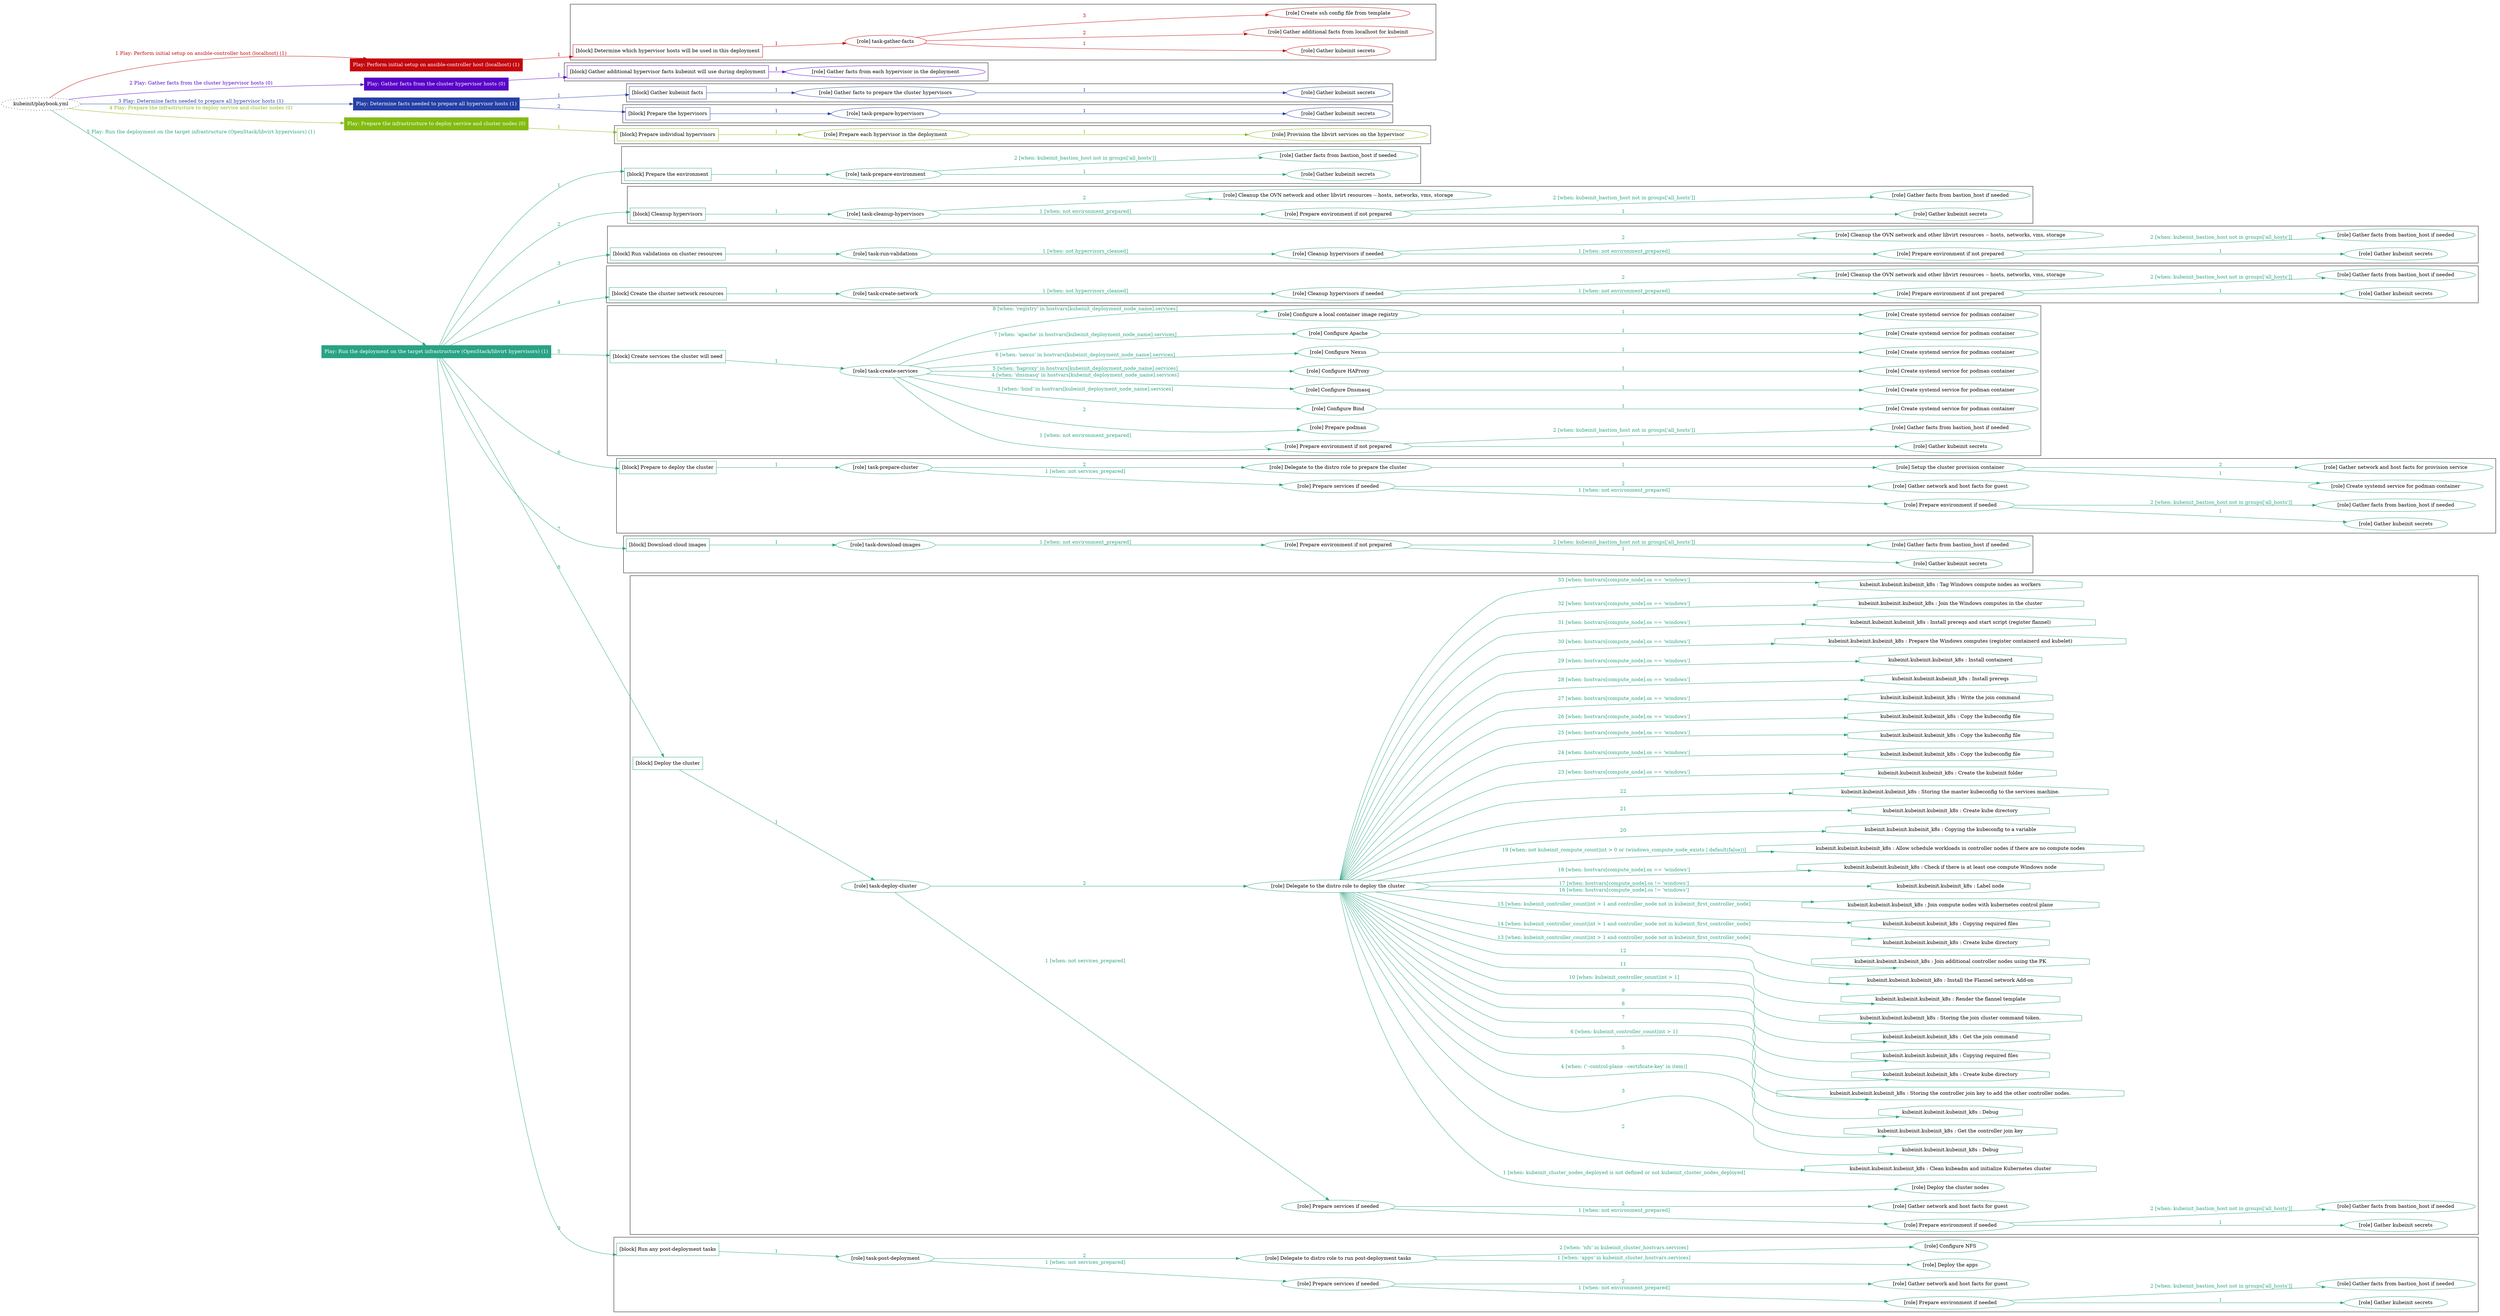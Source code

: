 digraph {
	graph [concentrate=true ordering=in rankdir=LR ratio=fill]
	edge [esep=5 sep=10]
	"kubeinit/playbook.yml" [URL="/home/runner/work/kubeinit/kubeinit/kubeinit/playbook.yml" id=playbook_03e41d6b style=dotted]
	"kubeinit/playbook.yml" -> play_65af479e [label="1 Play: Perform initial setup on ansible-controller host (localhost) (1)" color="#c4080d" fontcolor="#c4080d" id=edge_play_65af479e labeltooltip="1 Play: Perform initial setup on ansible-controller host (localhost) (1)" tooltip="1 Play: Perform initial setup on ansible-controller host (localhost) (1)"]
	subgraph "Play: Perform initial setup on ansible-controller host (localhost) (1)" {
		play_65af479e [label="Play: Perform initial setup on ansible-controller host (localhost) (1)" URL="/home/runner/work/kubeinit/kubeinit/kubeinit/playbook.yml" color="#c4080d" fontcolor="#ffffff" id=play_65af479e shape=box style=filled tooltip=localhost]
		play_65af479e -> block_4a417288 [label=1 color="#c4080d" fontcolor="#c4080d" id=edge_block_4a417288 labeltooltip=1 tooltip=1]
		subgraph cluster_block_4a417288 {
			block_4a417288 [label="[block] Determine which hypervisor hosts will be used in this deployment" URL="/home/runner/work/kubeinit/kubeinit/kubeinit/playbook.yml" color="#c4080d" id=block_4a417288 labeltooltip="Determine which hypervisor hosts will be used in this deployment" shape=box tooltip="Determine which hypervisor hosts will be used in this deployment"]
			block_4a417288 -> role_651cc72c [label="1 " color="#c4080d" fontcolor="#c4080d" id=edge_role_651cc72c labeltooltip="1 " tooltip="1 "]
			subgraph "task-gather-facts" {
				role_651cc72c [label="[role] task-gather-facts" URL="/home/runner/work/kubeinit/kubeinit/kubeinit/playbook.yml" color="#c4080d" id=role_651cc72c tooltip="task-gather-facts"]
				role_651cc72c -> role_7f69e78d [label="1 " color="#c4080d" fontcolor="#c4080d" id=edge_role_7f69e78d labeltooltip="1 " tooltip="1 "]
				subgraph "Gather kubeinit secrets" {
					role_7f69e78d [label="[role] Gather kubeinit secrets" URL="/home/runner/.ansible/collections/ansible_collections/kubeinit/kubeinit/roles/kubeinit_prepare/tasks/build_hypervisors_group.yml" color="#c4080d" id=role_7f69e78d tooltip="Gather kubeinit secrets"]
				}
				role_651cc72c -> role_b68bfd7f [label="2 " color="#c4080d" fontcolor="#c4080d" id=edge_role_b68bfd7f labeltooltip="2 " tooltip="2 "]
				subgraph "Gather additional facts from localhost for kubeinit" {
					role_b68bfd7f [label="[role] Gather additional facts from localhost for kubeinit" URL="/home/runner/.ansible/collections/ansible_collections/kubeinit/kubeinit/roles/kubeinit_prepare/tasks/build_hypervisors_group.yml" color="#c4080d" id=role_b68bfd7f tooltip="Gather additional facts from localhost for kubeinit"]
				}
				role_651cc72c -> role_ad640196 [label="3 " color="#c4080d" fontcolor="#c4080d" id=edge_role_ad640196 labeltooltip="3 " tooltip="3 "]
				subgraph "Create ssh config file from template" {
					role_ad640196 [label="[role] Create ssh config file from template" URL="/home/runner/.ansible/collections/ansible_collections/kubeinit/kubeinit/roles/kubeinit_prepare/tasks/build_hypervisors_group.yml" color="#c4080d" id=role_ad640196 tooltip="Create ssh config file from template"]
				}
			}
		}
	}
	"kubeinit/playbook.yml" -> play_865d3620 [label="2 Play: Gather facts from the cluster hypervisor hosts (0)" color="#5804c8" fontcolor="#5804c8" id=edge_play_865d3620 labeltooltip="2 Play: Gather facts from the cluster hypervisor hosts (0)" tooltip="2 Play: Gather facts from the cluster hypervisor hosts (0)"]
	subgraph "Play: Gather facts from the cluster hypervisor hosts (0)" {
		play_865d3620 [label="Play: Gather facts from the cluster hypervisor hosts (0)" URL="/home/runner/work/kubeinit/kubeinit/kubeinit/playbook.yml" color="#5804c8" fontcolor="#ffffff" id=play_865d3620 shape=box style=filled tooltip="Play: Gather facts from the cluster hypervisor hosts (0)"]
		play_865d3620 -> block_64dfce11 [label=1 color="#5804c8" fontcolor="#5804c8" id=edge_block_64dfce11 labeltooltip=1 tooltip=1]
		subgraph cluster_block_64dfce11 {
			block_64dfce11 [label="[block] Gather additional hypervisor facts kubeinit will use during deployment" URL="/home/runner/work/kubeinit/kubeinit/kubeinit/playbook.yml" color="#5804c8" id=block_64dfce11 labeltooltip="Gather additional hypervisor facts kubeinit will use during deployment" shape=box tooltip="Gather additional hypervisor facts kubeinit will use during deployment"]
			block_64dfce11 -> role_f2c4f149 [label="1 " color="#5804c8" fontcolor="#5804c8" id=edge_role_f2c4f149 labeltooltip="1 " tooltip="1 "]
			subgraph "Gather facts from each hypervisor in the deployment" {
				role_f2c4f149 [label="[role] Gather facts from each hypervisor in the deployment" URL="/home/runner/work/kubeinit/kubeinit/kubeinit/playbook.yml" color="#5804c8" id=role_f2c4f149 tooltip="Gather facts from each hypervisor in the deployment"]
			}
		}
	}
	"kubeinit/playbook.yml" -> play_f0b453a7 [label="3 Play: Determine facts needed to prepare all hypervisor hosts (1)" color="#253fa7" fontcolor="#253fa7" id=edge_play_f0b453a7 labeltooltip="3 Play: Determine facts needed to prepare all hypervisor hosts (1)" tooltip="3 Play: Determine facts needed to prepare all hypervisor hosts (1)"]
	subgraph "Play: Determine facts needed to prepare all hypervisor hosts (1)" {
		play_f0b453a7 [label="Play: Determine facts needed to prepare all hypervisor hosts (1)" URL="/home/runner/work/kubeinit/kubeinit/kubeinit/playbook.yml" color="#253fa7" fontcolor="#ffffff" id=play_f0b453a7 shape=box style=filled tooltip=localhost]
		play_f0b453a7 -> block_ecb932ca [label=1 color="#253fa7" fontcolor="#253fa7" id=edge_block_ecb932ca labeltooltip=1 tooltip=1]
		subgraph cluster_block_ecb932ca {
			block_ecb932ca [label="[block] Gather kubeinit facts" URL="/home/runner/work/kubeinit/kubeinit/kubeinit/playbook.yml" color="#253fa7" id=block_ecb932ca labeltooltip="Gather kubeinit facts" shape=box tooltip="Gather kubeinit facts"]
			block_ecb932ca -> role_14f33eb1 [label="1 " color="#253fa7" fontcolor="#253fa7" id=edge_role_14f33eb1 labeltooltip="1 " tooltip="1 "]
			subgraph "Gather facts to prepare the cluster hypervisors" {
				role_14f33eb1 [label="[role] Gather facts to prepare the cluster hypervisors" URL="/home/runner/work/kubeinit/kubeinit/kubeinit/playbook.yml" color="#253fa7" id=role_14f33eb1 tooltip="Gather facts to prepare the cluster hypervisors"]
				role_14f33eb1 -> role_3ce7ac91 [label="1 " color="#253fa7" fontcolor="#253fa7" id=edge_role_3ce7ac91 labeltooltip="1 " tooltip="1 "]
				subgraph "Gather kubeinit secrets" {
					role_3ce7ac91 [label="[role] Gather kubeinit secrets" URL="/home/runner/.ansible/collections/ansible_collections/kubeinit/kubeinit/roles/kubeinit_prepare/tasks/gather_kubeinit_facts.yml" color="#253fa7" id=role_3ce7ac91 tooltip="Gather kubeinit secrets"]
				}
			}
		}
		play_f0b453a7 -> block_6c93522d [label=2 color="#253fa7" fontcolor="#253fa7" id=edge_block_6c93522d labeltooltip=2 tooltip=2]
		subgraph cluster_block_6c93522d {
			block_6c93522d [label="[block] Prepare the hypervisors" URL="/home/runner/work/kubeinit/kubeinit/kubeinit/playbook.yml" color="#253fa7" id=block_6c93522d labeltooltip="Prepare the hypervisors" shape=box tooltip="Prepare the hypervisors"]
			block_6c93522d -> role_c1d4477c [label="1 " color="#253fa7" fontcolor="#253fa7" id=edge_role_c1d4477c labeltooltip="1 " tooltip="1 "]
			subgraph "task-prepare-hypervisors" {
				role_c1d4477c [label="[role] task-prepare-hypervisors" URL="/home/runner/work/kubeinit/kubeinit/kubeinit/playbook.yml" color="#253fa7" id=role_c1d4477c tooltip="task-prepare-hypervisors"]
				role_c1d4477c -> role_e4f15d92 [label="1 " color="#253fa7" fontcolor="#253fa7" id=edge_role_e4f15d92 labeltooltip="1 " tooltip="1 "]
				subgraph "Gather kubeinit secrets" {
					role_e4f15d92 [label="[role] Gather kubeinit secrets" URL="/home/runner/.ansible/collections/ansible_collections/kubeinit/kubeinit/roles/kubeinit_prepare/tasks/gather_kubeinit_facts.yml" color="#253fa7" id=role_e4f15d92 tooltip="Gather kubeinit secrets"]
				}
			}
		}
	}
	"kubeinit/playbook.yml" -> play_b1f2f603 [label="4 Play: Prepare the infrastructure to deploy service and cluster nodes (0)" color="#82bb11" fontcolor="#82bb11" id=edge_play_b1f2f603 labeltooltip="4 Play: Prepare the infrastructure to deploy service and cluster nodes (0)" tooltip="4 Play: Prepare the infrastructure to deploy service and cluster nodes (0)"]
	subgraph "Play: Prepare the infrastructure to deploy service and cluster nodes (0)" {
		play_b1f2f603 [label="Play: Prepare the infrastructure to deploy service and cluster nodes (0)" URL="/home/runner/work/kubeinit/kubeinit/kubeinit/playbook.yml" color="#82bb11" fontcolor="#ffffff" id=play_b1f2f603 shape=box style=filled tooltip="Play: Prepare the infrastructure to deploy service and cluster nodes (0)"]
		play_b1f2f603 -> block_0b22aa08 [label=1 color="#82bb11" fontcolor="#82bb11" id=edge_block_0b22aa08 labeltooltip=1 tooltip=1]
		subgraph cluster_block_0b22aa08 {
			block_0b22aa08 [label="[block] Prepare individual hypervisors" URL="/home/runner/work/kubeinit/kubeinit/kubeinit/playbook.yml" color="#82bb11" id=block_0b22aa08 labeltooltip="Prepare individual hypervisors" shape=box tooltip="Prepare individual hypervisors"]
			block_0b22aa08 -> role_710ab23f [label="1 " color="#82bb11" fontcolor="#82bb11" id=edge_role_710ab23f labeltooltip="1 " tooltip="1 "]
			subgraph "Prepare each hypervisor in the deployment" {
				role_710ab23f [label="[role] Prepare each hypervisor in the deployment" URL="/home/runner/work/kubeinit/kubeinit/kubeinit/playbook.yml" color="#82bb11" id=role_710ab23f tooltip="Prepare each hypervisor in the deployment"]
				role_710ab23f -> role_43a1e018 [label="1 " color="#82bb11" fontcolor="#82bb11" id=edge_role_43a1e018 labeltooltip="1 " tooltip="1 "]
				subgraph "Provision the libvirt services on the hypervisor" {
					role_43a1e018 [label="[role] Provision the libvirt services on the hypervisor" URL="/home/runner/.ansible/collections/ansible_collections/kubeinit/kubeinit/roles/kubeinit_prepare/tasks/prepare_hypervisor.yml" color="#82bb11" id=role_43a1e018 tooltip="Provision the libvirt services on the hypervisor"]
				}
			}
		}
	}
	"kubeinit/playbook.yml" -> play_7c20a8f7 [label="5 Play: Run the deployment on the target infrastructure (OpenStack/libvirt hypervisors) (1)" color="#29a385" fontcolor="#29a385" id=edge_play_7c20a8f7 labeltooltip="5 Play: Run the deployment on the target infrastructure (OpenStack/libvirt hypervisors) (1)" tooltip="5 Play: Run the deployment on the target infrastructure (OpenStack/libvirt hypervisors) (1)"]
	subgraph "Play: Run the deployment on the target infrastructure (OpenStack/libvirt hypervisors) (1)" {
		play_7c20a8f7 [label="Play: Run the deployment on the target infrastructure (OpenStack/libvirt hypervisors) (1)" URL="/home/runner/work/kubeinit/kubeinit/kubeinit/playbook.yml" color="#29a385" fontcolor="#ffffff" id=play_7c20a8f7 shape=box style=filled tooltip=localhost]
		play_7c20a8f7 -> block_06be1b9a [label=1 color="#29a385" fontcolor="#29a385" id=edge_block_06be1b9a labeltooltip=1 tooltip=1]
		subgraph cluster_block_06be1b9a {
			block_06be1b9a [label="[block] Prepare the environment" URL="/home/runner/work/kubeinit/kubeinit/kubeinit/playbook.yml" color="#29a385" id=block_06be1b9a labeltooltip="Prepare the environment" shape=box tooltip="Prepare the environment"]
			block_06be1b9a -> role_695c9233 [label="1 " color="#29a385" fontcolor="#29a385" id=edge_role_695c9233 labeltooltip="1 " tooltip="1 "]
			subgraph "task-prepare-environment" {
				role_695c9233 [label="[role] task-prepare-environment" URL="/home/runner/work/kubeinit/kubeinit/kubeinit/playbook.yml" color="#29a385" id=role_695c9233 tooltip="task-prepare-environment"]
				role_695c9233 -> role_88e0bcef [label="1 " color="#29a385" fontcolor="#29a385" id=edge_role_88e0bcef labeltooltip="1 " tooltip="1 "]
				subgraph "Gather kubeinit secrets" {
					role_88e0bcef [label="[role] Gather kubeinit secrets" URL="/home/runner/.ansible/collections/ansible_collections/kubeinit/kubeinit/roles/kubeinit_prepare/tasks/gather_kubeinit_facts.yml" color="#29a385" id=role_88e0bcef tooltip="Gather kubeinit secrets"]
				}
				role_695c9233 -> role_58ef2b3e [label="2 [when: kubeinit_bastion_host not in groups['all_hosts']]" color="#29a385" fontcolor="#29a385" id=edge_role_58ef2b3e labeltooltip="2 [when: kubeinit_bastion_host not in groups['all_hosts']]" tooltip="2 [when: kubeinit_bastion_host not in groups['all_hosts']]"]
				subgraph "Gather facts from bastion_host if needed" {
					role_58ef2b3e [label="[role] Gather facts from bastion_host if needed" URL="/home/runner/.ansible/collections/ansible_collections/kubeinit/kubeinit/roles/kubeinit_prepare/tasks/main.yml" color="#29a385" id=role_58ef2b3e tooltip="Gather facts from bastion_host if needed"]
				}
			}
		}
		play_7c20a8f7 -> block_10d7cddf [label=2 color="#29a385" fontcolor="#29a385" id=edge_block_10d7cddf labeltooltip=2 tooltip=2]
		subgraph cluster_block_10d7cddf {
			block_10d7cddf [label="[block] Cleanup hypervisors" URL="/home/runner/work/kubeinit/kubeinit/kubeinit/playbook.yml" color="#29a385" id=block_10d7cddf labeltooltip="Cleanup hypervisors" shape=box tooltip="Cleanup hypervisors"]
			block_10d7cddf -> role_e3b3ea10 [label="1 " color="#29a385" fontcolor="#29a385" id=edge_role_e3b3ea10 labeltooltip="1 " tooltip="1 "]
			subgraph "task-cleanup-hypervisors" {
				role_e3b3ea10 [label="[role] task-cleanup-hypervisors" URL="/home/runner/work/kubeinit/kubeinit/kubeinit/playbook.yml" color="#29a385" id=role_e3b3ea10 tooltip="task-cleanup-hypervisors"]
				role_e3b3ea10 -> role_4ea23bbe [label="1 [when: not environment_prepared]" color="#29a385" fontcolor="#29a385" id=edge_role_4ea23bbe labeltooltip="1 [when: not environment_prepared]" tooltip="1 [when: not environment_prepared]"]
				subgraph "Prepare environment if not prepared" {
					role_4ea23bbe [label="[role] Prepare environment if not prepared" URL="/home/runner/.ansible/collections/ansible_collections/kubeinit/kubeinit/roles/kubeinit_libvirt/tasks/cleanup_hypervisors.yml" color="#29a385" id=role_4ea23bbe tooltip="Prepare environment if not prepared"]
					role_4ea23bbe -> role_931ee3bd [label="1 " color="#29a385" fontcolor="#29a385" id=edge_role_931ee3bd labeltooltip="1 " tooltip="1 "]
					subgraph "Gather kubeinit secrets" {
						role_931ee3bd [label="[role] Gather kubeinit secrets" URL="/home/runner/.ansible/collections/ansible_collections/kubeinit/kubeinit/roles/kubeinit_prepare/tasks/gather_kubeinit_facts.yml" color="#29a385" id=role_931ee3bd tooltip="Gather kubeinit secrets"]
					}
					role_4ea23bbe -> role_bc5550ea [label="2 [when: kubeinit_bastion_host not in groups['all_hosts']]" color="#29a385" fontcolor="#29a385" id=edge_role_bc5550ea labeltooltip="2 [when: kubeinit_bastion_host not in groups['all_hosts']]" tooltip="2 [when: kubeinit_bastion_host not in groups['all_hosts']]"]
					subgraph "Gather facts from bastion_host if needed" {
						role_bc5550ea [label="[role] Gather facts from bastion_host if needed" URL="/home/runner/.ansible/collections/ansible_collections/kubeinit/kubeinit/roles/kubeinit_prepare/tasks/main.yml" color="#29a385" id=role_bc5550ea tooltip="Gather facts from bastion_host if needed"]
					}
				}
				role_e3b3ea10 -> role_2a46b804 [label="2 " color="#29a385" fontcolor="#29a385" id=edge_role_2a46b804 labeltooltip="2 " tooltip="2 "]
				subgraph "Cleanup the OVN network and other libvirt resources -- hosts, networks, vms, storage" {
					role_2a46b804 [label="[role] Cleanup the OVN network and other libvirt resources -- hosts, networks, vms, storage" URL="/home/runner/.ansible/collections/ansible_collections/kubeinit/kubeinit/roles/kubeinit_libvirt/tasks/cleanup_hypervisors.yml" color="#29a385" id=role_2a46b804 tooltip="Cleanup the OVN network and other libvirt resources -- hosts, networks, vms, storage"]
				}
			}
		}
		play_7c20a8f7 -> block_ee0e765f [label=3 color="#29a385" fontcolor="#29a385" id=edge_block_ee0e765f labeltooltip=3 tooltip=3]
		subgraph cluster_block_ee0e765f {
			block_ee0e765f [label="[block] Run validations on cluster resources" URL="/home/runner/work/kubeinit/kubeinit/kubeinit/playbook.yml" color="#29a385" id=block_ee0e765f labeltooltip="Run validations on cluster resources" shape=box tooltip="Run validations on cluster resources"]
			block_ee0e765f -> role_1643f605 [label="1 " color="#29a385" fontcolor="#29a385" id=edge_role_1643f605 labeltooltip="1 " tooltip="1 "]
			subgraph "task-run-validations" {
				role_1643f605 [label="[role] task-run-validations" URL="/home/runner/work/kubeinit/kubeinit/kubeinit/playbook.yml" color="#29a385" id=role_1643f605 tooltip="task-run-validations"]
				role_1643f605 -> role_fe6deb17 [label="1 [when: not hypervisors_cleaned]" color="#29a385" fontcolor="#29a385" id=edge_role_fe6deb17 labeltooltip="1 [when: not hypervisors_cleaned]" tooltip="1 [when: not hypervisors_cleaned]"]
				subgraph "Cleanup hypervisors if needed" {
					role_fe6deb17 [label="[role] Cleanup hypervisors if needed" URL="/home/runner/.ansible/collections/ansible_collections/kubeinit/kubeinit/roles/kubeinit_validations/tasks/main.yml" color="#29a385" id=role_fe6deb17 tooltip="Cleanup hypervisors if needed"]
					role_fe6deb17 -> role_2fb14e33 [label="1 [when: not environment_prepared]" color="#29a385" fontcolor="#29a385" id=edge_role_2fb14e33 labeltooltip="1 [when: not environment_prepared]" tooltip="1 [when: not environment_prepared]"]
					subgraph "Prepare environment if not prepared" {
						role_2fb14e33 [label="[role] Prepare environment if not prepared" URL="/home/runner/.ansible/collections/ansible_collections/kubeinit/kubeinit/roles/kubeinit_libvirt/tasks/cleanup_hypervisors.yml" color="#29a385" id=role_2fb14e33 tooltip="Prepare environment if not prepared"]
						role_2fb14e33 -> role_531f8077 [label="1 " color="#29a385" fontcolor="#29a385" id=edge_role_531f8077 labeltooltip="1 " tooltip="1 "]
						subgraph "Gather kubeinit secrets" {
							role_531f8077 [label="[role] Gather kubeinit secrets" URL="/home/runner/.ansible/collections/ansible_collections/kubeinit/kubeinit/roles/kubeinit_prepare/tasks/gather_kubeinit_facts.yml" color="#29a385" id=role_531f8077 tooltip="Gather kubeinit secrets"]
						}
						role_2fb14e33 -> role_235bf38c [label="2 [when: kubeinit_bastion_host not in groups['all_hosts']]" color="#29a385" fontcolor="#29a385" id=edge_role_235bf38c labeltooltip="2 [when: kubeinit_bastion_host not in groups['all_hosts']]" tooltip="2 [when: kubeinit_bastion_host not in groups['all_hosts']]"]
						subgraph "Gather facts from bastion_host if needed" {
							role_235bf38c [label="[role] Gather facts from bastion_host if needed" URL="/home/runner/.ansible/collections/ansible_collections/kubeinit/kubeinit/roles/kubeinit_prepare/tasks/main.yml" color="#29a385" id=role_235bf38c tooltip="Gather facts from bastion_host if needed"]
						}
					}
					role_fe6deb17 -> role_96e829ee [label="2 " color="#29a385" fontcolor="#29a385" id=edge_role_96e829ee labeltooltip="2 " tooltip="2 "]
					subgraph "Cleanup the OVN network and other libvirt resources -- hosts, networks, vms, storage" {
						role_96e829ee [label="[role] Cleanup the OVN network and other libvirt resources -- hosts, networks, vms, storage" URL="/home/runner/.ansible/collections/ansible_collections/kubeinit/kubeinit/roles/kubeinit_libvirt/tasks/cleanup_hypervisors.yml" color="#29a385" id=role_96e829ee tooltip="Cleanup the OVN network and other libvirt resources -- hosts, networks, vms, storage"]
					}
				}
			}
		}
		play_7c20a8f7 -> block_97eb4616 [label=4 color="#29a385" fontcolor="#29a385" id=edge_block_97eb4616 labeltooltip=4 tooltip=4]
		subgraph cluster_block_97eb4616 {
			block_97eb4616 [label="[block] Create the cluster network resources" URL="/home/runner/work/kubeinit/kubeinit/kubeinit/playbook.yml" color="#29a385" id=block_97eb4616 labeltooltip="Create the cluster network resources" shape=box tooltip="Create the cluster network resources"]
			block_97eb4616 -> role_3f012392 [label="1 " color="#29a385" fontcolor="#29a385" id=edge_role_3f012392 labeltooltip="1 " tooltip="1 "]
			subgraph "task-create-network" {
				role_3f012392 [label="[role] task-create-network" URL="/home/runner/work/kubeinit/kubeinit/kubeinit/playbook.yml" color="#29a385" id=role_3f012392 tooltip="task-create-network"]
				role_3f012392 -> role_c028bab3 [label="1 [when: not hypervisors_cleaned]" color="#29a385" fontcolor="#29a385" id=edge_role_c028bab3 labeltooltip="1 [when: not hypervisors_cleaned]" tooltip="1 [when: not hypervisors_cleaned]"]
				subgraph "Cleanup hypervisors if needed" {
					role_c028bab3 [label="[role] Cleanup hypervisors if needed" URL="/home/runner/.ansible/collections/ansible_collections/kubeinit/kubeinit/roles/kubeinit_libvirt/tasks/create_network.yml" color="#29a385" id=role_c028bab3 tooltip="Cleanup hypervisors if needed"]
					role_c028bab3 -> role_1aceaa57 [label="1 [when: not environment_prepared]" color="#29a385" fontcolor="#29a385" id=edge_role_1aceaa57 labeltooltip="1 [when: not environment_prepared]" tooltip="1 [when: not environment_prepared]"]
					subgraph "Prepare environment if not prepared" {
						role_1aceaa57 [label="[role] Prepare environment if not prepared" URL="/home/runner/.ansible/collections/ansible_collections/kubeinit/kubeinit/roles/kubeinit_libvirt/tasks/cleanup_hypervisors.yml" color="#29a385" id=role_1aceaa57 tooltip="Prepare environment if not prepared"]
						role_1aceaa57 -> role_eb97946c [label="1 " color="#29a385" fontcolor="#29a385" id=edge_role_eb97946c labeltooltip="1 " tooltip="1 "]
						subgraph "Gather kubeinit secrets" {
							role_eb97946c [label="[role] Gather kubeinit secrets" URL="/home/runner/.ansible/collections/ansible_collections/kubeinit/kubeinit/roles/kubeinit_prepare/tasks/gather_kubeinit_facts.yml" color="#29a385" id=role_eb97946c tooltip="Gather kubeinit secrets"]
						}
						role_1aceaa57 -> role_5b34084c [label="2 [when: kubeinit_bastion_host not in groups['all_hosts']]" color="#29a385" fontcolor="#29a385" id=edge_role_5b34084c labeltooltip="2 [when: kubeinit_bastion_host not in groups['all_hosts']]" tooltip="2 [when: kubeinit_bastion_host not in groups['all_hosts']]"]
						subgraph "Gather facts from bastion_host if needed" {
							role_5b34084c [label="[role] Gather facts from bastion_host if needed" URL="/home/runner/.ansible/collections/ansible_collections/kubeinit/kubeinit/roles/kubeinit_prepare/tasks/main.yml" color="#29a385" id=role_5b34084c tooltip="Gather facts from bastion_host if needed"]
						}
					}
					role_c028bab3 -> role_120f380e [label="2 " color="#29a385" fontcolor="#29a385" id=edge_role_120f380e labeltooltip="2 " tooltip="2 "]
					subgraph "Cleanup the OVN network and other libvirt resources -- hosts, networks, vms, storage" {
						role_120f380e [label="[role] Cleanup the OVN network and other libvirt resources -- hosts, networks, vms, storage" URL="/home/runner/.ansible/collections/ansible_collections/kubeinit/kubeinit/roles/kubeinit_libvirt/tasks/cleanup_hypervisors.yml" color="#29a385" id=role_120f380e tooltip="Cleanup the OVN network and other libvirt resources -- hosts, networks, vms, storage"]
					}
				}
			}
		}
		play_7c20a8f7 -> block_e904de4a [label=5 color="#29a385" fontcolor="#29a385" id=edge_block_e904de4a labeltooltip=5 tooltip=5]
		subgraph cluster_block_e904de4a {
			block_e904de4a [label="[block] Create services the cluster will need" URL="/home/runner/work/kubeinit/kubeinit/kubeinit/playbook.yml" color="#29a385" id=block_e904de4a labeltooltip="Create services the cluster will need" shape=box tooltip="Create services the cluster will need"]
			block_e904de4a -> role_2c74672f [label="1 " color="#29a385" fontcolor="#29a385" id=edge_role_2c74672f labeltooltip="1 " tooltip="1 "]
			subgraph "task-create-services" {
				role_2c74672f [label="[role] task-create-services" URL="/home/runner/work/kubeinit/kubeinit/kubeinit/playbook.yml" color="#29a385" id=role_2c74672f tooltip="task-create-services"]
				role_2c74672f -> role_8c94bf47 [label="1 [when: not environment_prepared]" color="#29a385" fontcolor="#29a385" id=edge_role_8c94bf47 labeltooltip="1 [when: not environment_prepared]" tooltip="1 [when: not environment_prepared]"]
				subgraph "Prepare environment if not prepared" {
					role_8c94bf47 [label="[role] Prepare environment if not prepared" URL="/home/runner/.ansible/collections/ansible_collections/kubeinit/kubeinit/roles/kubeinit_services/tasks/main.yml" color="#29a385" id=role_8c94bf47 tooltip="Prepare environment if not prepared"]
					role_8c94bf47 -> role_1ffd30d9 [label="1 " color="#29a385" fontcolor="#29a385" id=edge_role_1ffd30d9 labeltooltip="1 " tooltip="1 "]
					subgraph "Gather kubeinit secrets" {
						role_1ffd30d9 [label="[role] Gather kubeinit secrets" URL="/home/runner/.ansible/collections/ansible_collections/kubeinit/kubeinit/roles/kubeinit_prepare/tasks/gather_kubeinit_facts.yml" color="#29a385" id=role_1ffd30d9 tooltip="Gather kubeinit secrets"]
					}
					role_8c94bf47 -> role_ca815866 [label="2 [when: kubeinit_bastion_host not in groups['all_hosts']]" color="#29a385" fontcolor="#29a385" id=edge_role_ca815866 labeltooltip="2 [when: kubeinit_bastion_host not in groups['all_hosts']]" tooltip="2 [when: kubeinit_bastion_host not in groups['all_hosts']]"]
					subgraph "Gather facts from bastion_host if needed" {
						role_ca815866 [label="[role] Gather facts from bastion_host if needed" URL="/home/runner/.ansible/collections/ansible_collections/kubeinit/kubeinit/roles/kubeinit_prepare/tasks/main.yml" color="#29a385" id=role_ca815866 tooltip="Gather facts from bastion_host if needed"]
					}
				}
				role_2c74672f -> role_a0f2f3ca [label="2 " color="#29a385" fontcolor="#29a385" id=edge_role_a0f2f3ca labeltooltip="2 " tooltip="2 "]
				subgraph "Prepare podman" {
					role_a0f2f3ca [label="[role] Prepare podman" URL="/home/runner/.ansible/collections/ansible_collections/kubeinit/kubeinit/roles/kubeinit_services/tasks/00_create_service_pod.yml" color="#29a385" id=role_a0f2f3ca tooltip="Prepare podman"]
				}
				role_2c74672f -> role_5f5d0d1d [label="3 [when: 'bind' in hostvars[kubeinit_deployment_node_name].services]" color="#29a385" fontcolor="#29a385" id=edge_role_5f5d0d1d labeltooltip="3 [when: 'bind' in hostvars[kubeinit_deployment_node_name].services]" tooltip="3 [when: 'bind' in hostvars[kubeinit_deployment_node_name].services]"]
				subgraph "Configure Bind" {
					role_5f5d0d1d [label="[role] Configure Bind" URL="/home/runner/.ansible/collections/ansible_collections/kubeinit/kubeinit/roles/kubeinit_services/tasks/start_services_containers.yml" color="#29a385" id=role_5f5d0d1d tooltip="Configure Bind"]
					role_5f5d0d1d -> role_7cec6e9e [label="1 " color="#29a385" fontcolor="#29a385" id=edge_role_7cec6e9e labeltooltip="1 " tooltip="1 "]
					subgraph "Create systemd service for podman container" {
						role_7cec6e9e [label="[role] Create systemd service for podman container" URL="/home/runner/.ansible/collections/ansible_collections/kubeinit/kubeinit/roles/kubeinit_bind/tasks/main.yml" color="#29a385" id=role_7cec6e9e tooltip="Create systemd service for podman container"]
					}
				}
				role_2c74672f -> role_0efcaaf8 [label="4 [when: 'dnsmasq' in hostvars[kubeinit_deployment_node_name].services]" color="#29a385" fontcolor="#29a385" id=edge_role_0efcaaf8 labeltooltip="4 [when: 'dnsmasq' in hostvars[kubeinit_deployment_node_name].services]" tooltip="4 [when: 'dnsmasq' in hostvars[kubeinit_deployment_node_name].services]"]
				subgraph "Configure Dnsmasq" {
					role_0efcaaf8 [label="[role] Configure Dnsmasq" URL="/home/runner/.ansible/collections/ansible_collections/kubeinit/kubeinit/roles/kubeinit_services/tasks/start_services_containers.yml" color="#29a385" id=role_0efcaaf8 tooltip="Configure Dnsmasq"]
					role_0efcaaf8 -> role_59c03a02 [label="1 " color="#29a385" fontcolor="#29a385" id=edge_role_59c03a02 labeltooltip="1 " tooltip="1 "]
					subgraph "Create systemd service for podman container" {
						role_59c03a02 [label="[role] Create systemd service for podman container" URL="/home/runner/.ansible/collections/ansible_collections/kubeinit/kubeinit/roles/kubeinit_dnsmasq/tasks/main.yml" color="#29a385" id=role_59c03a02 tooltip="Create systemd service for podman container"]
					}
				}
				role_2c74672f -> role_9e7b7b8a [label="5 [when: 'haproxy' in hostvars[kubeinit_deployment_node_name].services]" color="#29a385" fontcolor="#29a385" id=edge_role_9e7b7b8a labeltooltip="5 [when: 'haproxy' in hostvars[kubeinit_deployment_node_name].services]" tooltip="5 [when: 'haproxy' in hostvars[kubeinit_deployment_node_name].services]"]
				subgraph "Configure HAProxy" {
					role_9e7b7b8a [label="[role] Configure HAProxy" URL="/home/runner/.ansible/collections/ansible_collections/kubeinit/kubeinit/roles/kubeinit_services/tasks/start_services_containers.yml" color="#29a385" id=role_9e7b7b8a tooltip="Configure HAProxy"]
					role_9e7b7b8a -> role_15c7e60c [label="1 " color="#29a385" fontcolor="#29a385" id=edge_role_15c7e60c labeltooltip="1 " tooltip="1 "]
					subgraph "Create systemd service for podman container" {
						role_15c7e60c [label="[role] Create systemd service for podman container" URL="/home/runner/.ansible/collections/ansible_collections/kubeinit/kubeinit/roles/kubeinit_haproxy/tasks/main.yml" color="#29a385" id=role_15c7e60c tooltip="Create systemd service for podman container"]
					}
				}
				role_2c74672f -> role_44842256 [label="6 [when: 'nexus' in hostvars[kubeinit_deployment_node_name].services]" color="#29a385" fontcolor="#29a385" id=edge_role_44842256 labeltooltip="6 [when: 'nexus' in hostvars[kubeinit_deployment_node_name].services]" tooltip="6 [when: 'nexus' in hostvars[kubeinit_deployment_node_name].services]"]
				subgraph "Configure Nexus" {
					role_44842256 [label="[role] Configure Nexus" URL="/home/runner/.ansible/collections/ansible_collections/kubeinit/kubeinit/roles/kubeinit_services/tasks/start_services_containers.yml" color="#29a385" id=role_44842256 tooltip="Configure Nexus"]
					role_44842256 -> role_ffb45d58 [label="1 " color="#29a385" fontcolor="#29a385" id=edge_role_ffb45d58 labeltooltip="1 " tooltip="1 "]
					subgraph "Create systemd service for podman container" {
						role_ffb45d58 [label="[role] Create systemd service for podman container" URL="/home/runner/.ansible/collections/ansible_collections/kubeinit/kubeinit/roles/kubeinit_nexus/tasks/main.yml" color="#29a385" id=role_ffb45d58 tooltip="Create systemd service for podman container"]
					}
				}
				role_2c74672f -> role_ad9a8f62 [label="7 [when: 'apache' in hostvars[kubeinit_deployment_node_name].services]" color="#29a385" fontcolor="#29a385" id=edge_role_ad9a8f62 labeltooltip="7 [when: 'apache' in hostvars[kubeinit_deployment_node_name].services]" tooltip="7 [when: 'apache' in hostvars[kubeinit_deployment_node_name].services]"]
				subgraph "Configure Apache" {
					role_ad9a8f62 [label="[role] Configure Apache" URL="/home/runner/.ansible/collections/ansible_collections/kubeinit/kubeinit/roles/kubeinit_services/tasks/start_services_containers.yml" color="#29a385" id=role_ad9a8f62 tooltip="Configure Apache"]
					role_ad9a8f62 -> role_538bdd6a [label="1 " color="#29a385" fontcolor="#29a385" id=edge_role_538bdd6a labeltooltip="1 " tooltip="1 "]
					subgraph "Create systemd service for podman container" {
						role_538bdd6a [label="[role] Create systemd service for podman container" URL="/home/runner/.ansible/collections/ansible_collections/kubeinit/kubeinit/roles/kubeinit_apache/tasks/main.yml" color="#29a385" id=role_538bdd6a tooltip="Create systemd service for podman container"]
					}
				}
				role_2c74672f -> role_09dd585a [label="8 [when: 'registry' in hostvars[kubeinit_deployment_node_name].services]" color="#29a385" fontcolor="#29a385" id=edge_role_09dd585a labeltooltip="8 [when: 'registry' in hostvars[kubeinit_deployment_node_name].services]" tooltip="8 [when: 'registry' in hostvars[kubeinit_deployment_node_name].services]"]
				subgraph "Configure a local container image registry" {
					role_09dd585a [label="[role] Configure a local container image registry" URL="/home/runner/.ansible/collections/ansible_collections/kubeinit/kubeinit/roles/kubeinit_services/tasks/start_services_containers.yml" color="#29a385" id=role_09dd585a tooltip="Configure a local container image registry"]
					role_09dd585a -> role_39b9dd56 [label="1 " color="#29a385" fontcolor="#29a385" id=edge_role_39b9dd56 labeltooltip="1 " tooltip="1 "]
					subgraph "Create systemd service for podman container" {
						role_39b9dd56 [label="[role] Create systemd service for podman container" URL="/home/runner/.ansible/collections/ansible_collections/kubeinit/kubeinit/roles/kubeinit_registry/tasks/main.yml" color="#29a385" id=role_39b9dd56 tooltip="Create systemd service for podman container"]
					}
				}
			}
		}
		play_7c20a8f7 -> block_e40b46a4 [label=6 color="#29a385" fontcolor="#29a385" id=edge_block_e40b46a4 labeltooltip=6 tooltip=6]
		subgraph cluster_block_e40b46a4 {
			block_e40b46a4 [label="[block] Prepare to deploy the cluster" URL="/home/runner/work/kubeinit/kubeinit/kubeinit/playbook.yml" color="#29a385" id=block_e40b46a4 labeltooltip="Prepare to deploy the cluster" shape=box tooltip="Prepare to deploy the cluster"]
			block_e40b46a4 -> role_99576a16 [label="1 " color="#29a385" fontcolor="#29a385" id=edge_role_99576a16 labeltooltip="1 " tooltip="1 "]
			subgraph "task-prepare-cluster" {
				role_99576a16 [label="[role] task-prepare-cluster" URL="/home/runner/work/kubeinit/kubeinit/kubeinit/playbook.yml" color="#29a385" id=role_99576a16 tooltip="task-prepare-cluster"]
				role_99576a16 -> role_0a79eb14 [label="1 [when: not services_prepared]" color="#29a385" fontcolor="#29a385" id=edge_role_0a79eb14 labeltooltip="1 [when: not services_prepared]" tooltip="1 [when: not services_prepared]"]
				subgraph "Prepare services if needed" {
					role_0a79eb14 [label="[role] Prepare services if needed" URL="/home/runner/.ansible/collections/ansible_collections/kubeinit/kubeinit/roles/kubeinit_prepare/tasks/prepare_cluster.yml" color="#29a385" id=role_0a79eb14 tooltip="Prepare services if needed"]
					role_0a79eb14 -> role_fffc2274 [label="1 [when: not environment_prepared]" color="#29a385" fontcolor="#29a385" id=edge_role_fffc2274 labeltooltip="1 [when: not environment_prepared]" tooltip="1 [when: not environment_prepared]"]
					subgraph "Prepare environment if needed" {
						role_fffc2274 [label="[role] Prepare environment if needed" URL="/home/runner/.ansible/collections/ansible_collections/kubeinit/kubeinit/roles/kubeinit_services/tasks/prepare_services.yml" color="#29a385" id=role_fffc2274 tooltip="Prepare environment if needed"]
						role_fffc2274 -> role_e2a2b7a7 [label="1 " color="#29a385" fontcolor="#29a385" id=edge_role_e2a2b7a7 labeltooltip="1 " tooltip="1 "]
						subgraph "Gather kubeinit secrets" {
							role_e2a2b7a7 [label="[role] Gather kubeinit secrets" URL="/home/runner/.ansible/collections/ansible_collections/kubeinit/kubeinit/roles/kubeinit_prepare/tasks/gather_kubeinit_facts.yml" color="#29a385" id=role_e2a2b7a7 tooltip="Gather kubeinit secrets"]
						}
						role_fffc2274 -> role_0787452e [label="2 [when: kubeinit_bastion_host not in groups['all_hosts']]" color="#29a385" fontcolor="#29a385" id=edge_role_0787452e labeltooltip="2 [when: kubeinit_bastion_host not in groups['all_hosts']]" tooltip="2 [when: kubeinit_bastion_host not in groups['all_hosts']]"]
						subgraph "Gather facts from bastion_host if needed" {
							role_0787452e [label="[role] Gather facts from bastion_host if needed" URL="/home/runner/.ansible/collections/ansible_collections/kubeinit/kubeinit/roles/kubeinit_prepare/tasks/main.yml" color="#29a385" id=role_0787452e tooltip="Gather facts from bastion_host if needed"]
						}
					}
					role_0a79eb14 -> role_f88fd66d [label="2 " color="#29a385" fontcolor="#29a385" id=edge_role_f88fd66d labeltooltip="2 " tooltip="2 "]
					subgraph "Gather network and host facts for guest" {
						role_f88fd66d [label="[role] Gather network and host facts for guest" URL="/home/runner/.ansible/collections/ansible_collections/kubeinit/kubeinit/roles/kubeinit_services/tasks/prepare_services.yml" color="#29a385" id=role_f88fd66d tooltip="Gather network and host facts for guest"]
					}
				}
				role_99576a16 -> role_30212fd4 [label="2 " color="#29a385" fontcolor="#29a385" id=edge_role_30212fd4 labeltooltip="2 " tooltip="2 "]
				subgraph "Delegate to the distro role to prepare the cluster" {
					role_30212fd4 [label="[role] Delegate to the distro role to prepare the cluster" URL="/home/runner/.ansible/collections/ansible_collections/kubeinit/kubeinit/roles/kubeinit_prepare/tasks/prepare_cluster.yml" color="#29a385" id=role_30212fd4 tooltip="Delegate to the distro role to prepare the cluster"]
					role_30212fd4 -> role_01f4463e [label="1 " color="#29a385" fontcolor="#29a385" id=edge_role_01f4463e labeltooltip="1 " tooltip="1 "]
					subgraph "Setup the cluster provision container" {
						role_01f4463e [label="[role] Setup the cluster provision container" URL="/home/runner/.ansible/collections/ansible_collections/kubeinit/kubeinit/roles/kubeinit_k8s/tasks/prepare_cluster.yml" color="#29a385" id=role_01f4463e tooltip="Setup the cluster provision container"]
						role_01f4463e -> role_0479dfd9 [label="1 " color="#29a385" fontcolor="#29a385" id=edge_role_0479dfd9 labeltooltip="1 " tooltip="1 "]
						subgraph "Create systemd service for podman container" {
							role_0479dfd9 [label="[role] Create systemd service for podman container" URL="/home/runner/.ansible/collections/ansible_collections/kubeinit/kubeinit/roles/kubeinit_services/tasks/create_provision_container.yml" color="#29a385" id=role_0479dfd9 tooltip="Create systemd service for podman container"]
						}
						role_01f4463e -> role_26e4b5ce [label="2 " color="#29a385" fontcolor="#29a385" id=edge_role_26e4b5ce labeltooltip="2 " tooltip="2 "]
						subgraph "Gather network and host facts for provision service" {
							role_26e4b5ce [label="[role] Gather network and host facts for provision service" URL="/home/runner/.ansible/collections/ansible_collections/kubeinit/kubeinit/roles/kubeinit_services/tasks/create_provision_container.yml" color="#29a385" id=role_26e4b5ce tooltip="Gather network and host facts for provision service"]
						}
					}
				}
			}
		}
		play_7c20a8f7 -> block_cc63da3c [label=7 color="#29a385" fontcolor="#29a385" id=edge_block_cc63da3c labeltooltip=7 tooltip=7]
		subgraph cluster_block_cc63da3c {
			block_cc63da3c [label="[block] Download cloud images" URL="/home/runner/work/kubeinit/kubeinit/kubeinit/playbook.yml" color="#29a385" id=block_cc63da3c labeltooltip="Download cloud images" shape=box tooltip="Download cloud images"]
			block_cc63da3c -> role_7fb4572a [label="1 " color="#29a385" fontcolor="#29a385" id=edge_role_7fb4572a labeltooltip="1 " tooltip="1 "]
			subgraph "task-download-images" {
				role_7fb4572a [label="[role] task-download-images" URL="/home/runner/work/kubeinit/kubeinit/kubeinit/playbook.yml" color="#29a385" id=role_7fb4572a tooltip="task-download-images"]
				role_7fb4572a -> role_bcd508a8 [label="1 [when: not environment_prepared]" color="#29a385" fontcolor="#29a385" id=edge_role_bcd508a8 labeltooltip="1 [when: not environment_prepared]" tooltip="1 [when: not environment_prepared]"]
				subgraph "Prepare environment if not prepared" {
					role_bcd508a8 [label="[role] Prepare environment if not prepared" URL="/home/runner/.ansible/collections/ansible_collections/kubeinit/kubeinit/roles/kubeinit_libvirt/tasks/download_cloud_images.yml" color="#29a385" id=role_bcd508a8 tooltip="Prepare environment if not prepared"]
					role_bcd508a8 -> role_03c50060 [label="1 " color="#29a385" fontcolor="#29a385" id=edge_role_03c50060 labeltooltip="1 " tooltip="1 "]
					subgraph "Gather kubeinit secrets" {
						role_03c50060 [label="[role] Gather kubeinit secrets" URL="/home/runner/.ansible/collections/ansible_collections/kubeinit/kubeinit/roles/kubeinit_prepare/tasks/gather_kubeinit_facts.yml" color="#29a385" id=role_03c50060 tooltip="Gather kubeinit secrets"]
					}
					role_bcd508a8 -> role_f496219f [label="2 [when: kubeinit_bastion_host not in groups['all_hosts']]" color="#29a385" fontcolor="#29a385" id=edge_role_f496219f labeltooltip="2 [when: kubeinit_bastion_host not in groups['all_hosts']]" tooltip="2 [when: kubeinit_bastion_host not in groups['all_hosts']]"]
					subgraph "Gather facts from bastion_host if needed" {
						role_f496219f [label="[role] Gather facts from bastion_host if needed" URL="/home/runner/.ansible/collections/ansible_collections/kubeinit/kubeinit/roles/kubeinit_prepare/tasks/main.yml" color="#29a385" id=role_f496219f tooltip="Gather facts from bastion_host if needed"]
					}
				}
			}
		}
		play_7c20a8f7 -> block_aa2ae8d2 [label=8 color="#29a385" fontcolor="#29a385" id=edge_block_aa2ae8d2 labeltooltip=8 tooltip=8]
		subgraph cluster_block_aa2ae8d2 {
			block_aa2ae8d2 [label="[block] Deploy the cluster" URL="/home/runner/work/kubeinit/kubeinit/kubeinit/playbook.yml" color="#29a385" id=block_aa2ae8d2 labeltooltip="Deploy the cluster" shape=box tooltip="Deploy the cluster"]
			block_aa2ae8d2 -> role_138706b6 [label="1 " color="#29a385" fontcolor="#29a385" id=edge_role_138706b6 labeltooltip="1 " tooltip="1 "]
			subgraph "task-deploy-cluster" {
				role_138706b6 [label="[role] task-deploy-cluster" URL="/home/runner/work/kubeinit/kubeinit/kubeinit/playbook.yml" color="#29a385" id=role_138706b6 tooltip="task-deploy-cluster"]
				role_138706b6 -> role_a980f36b [label="1 [when: not services_prepared]" color="#29a385" fontcolor="#29a385" id=edge_role_a980f36b labeltooltip="1 [when: not services_prepared]" tooltip="1 [when: not services_prepared]"]
				subgraph "Prepare services if needed" {
					role_a980f36b [label="[role] Prepare services if needed" URL="/home/runner/.ansible/collections/ansible_collections/kubeinit/kubeinit/roles/kubeinit_prepare/tasks/deploy_cluster.yml" color="#29a385" id=role_a980f36b tooltip="Prepare services if needed"]
					role_a980f36b -> role_33c53a35 [label="1 [when: not environment_prepared]" color="#29a385" fontcolor="#29a385" id=edge_role_33c53a35 labeltooltip="1 [when: not environment_prepared]" tooltip="1 [when: not environment_prepared]"]
					subgraph "Prepare environment if needed" {
						role_33c53a35 [label="[role] Prepare environment if needed" URL="/home/runner/.ansible/collections/ansible_collections/kubeinit/kubeinit/roles/kubeinit_services/tasks/prepare_services.yml" color="#29a385" id=role_33c53a35 tooltip="Prepare environment if needed"]
						role_33c53a35 -> role_0780f8de [label="1 " color="#29a385" fontcolor="#29a385" id=edge_role_0780f8de labeltooltip="1 " tooltip="1 "]
						subgraph "Gather kubeinit secrets" {
							role_0780f8de [label="[role] Gather kubeinit secrets" URL="/home/runner/.ansible/collections/ansible_collections/kubeinit/kubeinit/roles/kubeinit_prepare/tasks/gather_kubeinit_facts.yml" color="#29a385" id=role_0780f8de tooltip="Gather kubeinit secrets"]
						}
						role_33c53a35 -> role_b82de015 [label="2 [when: kubeinit_bastion_host not in groups['all_hosts']]" color="#29a385" fontcolor="#29a385" id=edge_role_b82de015 labeltooltip="2 [when: kubeinit_bastion_host not in groups['all_hosts']]" tooltip="2 [when: kubeinit_bastion_host not in groups['all_hosts']]"]
						subgraph "Gather facts from bastion_host if needed" {
							role_b82de015 [label="[role] Gather facts from bastion_host if needed" URL="/home/runner/.ansible/collections/ansible_collections/kubeinit/kubeinit/roles/kubeinit_prepare/tasks/main.yml" color="#29a385" id=role_b82de015 tooltip="Gather facts from bastion_host if needed"]
						}
					}
					role_a980f36b -> role_7ff10082 [label="2 " color="#29a385" fontcolor="#29a385" id=edge_role_7ff10082 labeltooltip="2 " tooltip="2 "]
					subgraph "Gather network and host facts for guest" {
						role_7ff10082 [label="[role] Gather network and host facts for guest" URL="/home/runner/.ansible/collections/ansible_collections/kubeinit/kubeinit/roles/kubeinit_services/tasks/prepare_services.yml" color="#29a385" id=role_7ff10082 tooltip="Gather network and host facts for guest"]
					}
				}
				role_138706b6 -> role_a111cd92 [label="2 " color="#29a385" fontcolor="#29a385" id=edge_role_a111cd92 labeltooltip="2 " tooltip="2 "]
				subgraph "Delegate to the distro role to deploy the cluster" {
					role_a111cd92 [label="[role] Delegate to the distro role to deploy the cluster" URL="/home/runner/.ansible/collections/ansible_collections/kubeinit/kubeinit/roles/kubeinit_prepare/tasks/deploy_cluster.yml" color="#29a385" id=role_a111cd92 tooltip="Delegate to the distro role to deploy the cluster"]
					role_a111cd92 -> role_399bb7b5 [label="1 [when: kubeinit_cluster_nodes_deployed is not defined or not kubeinit_cluster_nodes_deployed]" color="#29a385" fontcolor="#29a385" id=edge_role_399bb7b5 labeltooltip="1 [when: kubeinit_cluster_nodes_deployed is not defined or not kubeinit_cluster_nodes_deployed]" tooltip="1 [when: kubeinit_cluster_nodes_deployed is not defined or not kubeinit_cluster_nodes_deployed]"]
					subgraph "Deploy the cluster nodes" {
						role_399bb7b5 [label="[role] Deploy the cluster nodes" URL="/home/runner/.ansible/collections/ansible_collections/kubeinit/kubeinit/roles/kubeinit_k8s/tasks/main.yml" color="#29a385" id=role_399bb7b5 tooltip="Deploy the cluster nodes"]
					}
					task_50b51b2f [label="kubeinit.kubeinit.kubeinit_k8s : Clean kubeadm and initialize Kubernetes cluster" URL="/home/runner/.ansible/collections/ansible_collections/kubeinit/kubeinit/roles/kubeinit_k8s/tasks/main.yml" color="#29a385" id=task_50b51b2f shape=octagon tooltip="kubeinit.kubeinit.kubeinit_k8s : Clean kubeadm and initialize Kubernetes cluster"]
					role_a111cd92 -> task_50b51b2f [label="2 " color="#29a385" fontcolor="#29a385" id=edge_task_50b51b2f labeltooltip="2 " tooltip="2 "]
					task_735a8e53 [label="kubeinit.kubeinit.kubeinit_k8s : Debug" URL="/home/runner/.ansible/collections/ansible_collections/kubeinit/kubeinit/roles/kubeinit_k8s/tasks/main.yml" color="#29a385" id=task_735a8e53 shape=octagon tooltip="kubeinit.kubeinit.kubeinit_k8s : Debug"]
					role_a111cd92 -> task_735a8e53 [label="3 " color="#29a385" fontcolor="#29a385" id=edge_task_735a8e53 labeltooltip="3 " tooltip="3 "]
					task_be79c7a3 [label="kubeinit.kubeinit.kubeinit_k8s : Get the controller join key" URL="/home/runner/.ansible/collections/ansible_collections/kubeinit/kubeinit/roles/kubeinit_k8s/tasks/main.yml" color="#29a385" id=task_be79c7a3 shape=octagon tooltip="kubeinit.kubeinit.kubeinit_k8s : Get the controller join key"]
					role_a111cd92 -> task_be79c7a3 [label="4 [when: ('--control-plane --certificate-key' in item)]" color="#29a385" fontcolor="#29a385" id=edge_task_be79c7a3 labeltooltip="4 [when: ('--control-plane --certificate-key' in item)]" tooltip="4 [when: ('--control-plane --certificate-key' in item)]"]
					task_1a8a275b [label="kubeinit.kubeinit.kubeinit_k8s : Debug" URL="/home/runner/.ansible/collections/ansible_collections/kubeinit/kubeinit/roles/kubeinit_k8s/tasks/main.yml" color="#29a385" id=task_1a8a275b shape=octagon tooltip="kubeinit.kubeinit.kubeinit_k8s : Debug"]
					role_a111cd92 -> task_1a8a275b [label="5 " color="#29a385" fontcolor="#29a385" id=edge_task_1a8a275b labeltooltip="5 " tooltip="5 "]
					task_1fa511b9 [label="kubeinit.kubeinit.kubeinit_k8s : Storing the controller join key to add the other controller nodes." URL="/home/runner/.ansible/collections/ansible_collections/kubeinit/kubeinit/roles/kubeinit_k8s/tasks/main.yml" color="#29a385" id=task_1fa511b9 shape=octagon tooltip="kubeinit.kubeinit.kubeinit_k8s : Storing the controller join key to add the other controller nodes."]
					role_a111cd92 -> task_1fa511b9 [label="6 [when: kubeinit_controller_count|int > 1]" color="#29a385" fontcolor="#29a385" id=edge_task_1fa511b9 labeltooltip="6 [when: kubeinit_controller_count|int > 1]" tooltip="6 [when: kubeinit_controller_count|int > 1]"]
					task_6820d190 [label="kubeinit.kubeinit.kubeinit_k8s : Create kube directory" URL="/home/runner/.ansible/collections/ansible_collections/kubeinit/kubeinit/roles/kubeinit_k8s/tasks/main.yml" color="#29a385" id=task_6820d190 shape=octagon tooltip="kubeinit.kubeinit.kubeinit_k8s : Create kube directory"]
					role_a111cd92 -> task_6820d190 [label="7 " color="#29a385" fontcolor="#29a385" id=edge_task_6820d190 labeltooltip="7 " tooltip="7 "]
					task_8b7c6337 [label="kubeinit.kubeinit.kubeinit_k8s : Copying required files" URL="/home/runner/.ansible/collections/ansible_collections/kubeinit/kubeinit/roles/kubeinit_k8s/tasks/main.yml" color="#29a385" id=task_8b7c6337 shape=octagon tooltip="kubeinit.kubeinit.kubeinit_k8s : Copying required files"]
					role_a111cd92 -> task_8b7c6337 [label="8 " color="#29a385" fontcolor="#29a385" id=edge_task_8b7c6337 labeltooltip="8 " tooltip="8 "]
					task_ab8bcc70 [label="kubeinit.kubeinit.kubeinit_k8s : Get the join command" URL="/home/runner/.ansible/collections/ansible_collections/kubeinit/kubeinit/roles/kubeinit_k8s/tasks/main.yml" color="#29a385" id=task_ab8bcc70 shape=octagon tooltip="kubeinit.kubeinit.kubeinit_k8s : Get the join command"]
					role_a111cd92 -> task_ab8bcc70 [label="9 " color="#29a385" fontcolor="#29a385" id=edge_task_ab8bcc70 labeltooltip="9 " tooltip="9 "]
					task_c7912d9a [label="kubeinit.kubeinit.kubeinit_k8s : Storing the join cluster command token." URL="/home/runner/.ansible/collections/ansible_collections/kubeinit/kubeinit/roles/kubeinit_k8s/tasks/main.yml" color="#29a385" id=task_c7912d9a shape=octagon tooltip="kubeinit.kubeinit.kubeinit_k8s : Storing the join cluster command token."]
					role_a111cd92 -> task_c7912d9a [label="10 [when: kubeinit_controller_count|int > 1]" color="#29a385" fontcolor="#29a385" id=edge_task_c7912d9a labeltooltip="10 [when: kubeinit_controller_count|int > 1]" tooltip="10 [when: kubeinit_controller_count|int > 1]"]
					task_48f13fc6 [label="kubeinit.kubeinit.kubeinit_k8s : Render the flannel template" URL="/home/runner/.ansible/collections/ansible_collections/kubeinit/kubeinit/roles/kubeinit_k8s/tasks/main.yml" color="#29a385" id=task_48f13fc6 shape=octagon tooltip="kubeinit.kubeinit.kubeinit_k8s : Render the flannel template"]
					role_a111cd92 -> task_48f13fc6 [label="11 " color="#29a385" fontcolor="#29a385" id=edge_task_48f13fc6 labeltooltip="11 " tooltip="11 "]
					task_63934385 [label="kubeinit.kubeinit.kubeinit_k8s : Install the Flannel network Add-on" URL="/home/runner/.ansible/collections/ansible_collections/kubeinit/kubeinit/roles/kubeinit_k8s/tasks/main.yml" color="#29a385" id=task_63934385 shape=octagon tooltip="kubeinit.kubeinit.kubeinit_k8s : Install the Flannel network Add-on"]
					role_a111cd92 -> task_63934385 [label="12 " color="#29a385" fontcolor="#29a385" id=edge_task_63934385 labeltooltip="12 " tooltip="12 "]
					task_29b6159a [label="kubeinit.kubeinit.kubeinit_k8s : Join additional controller nodes using the PK" URL="/home/runner/.ansible/collections/ansible_collections/kubeinit/kubeinit/roles/kubeinit_k8s/tasks/main.yml" color="#29a385" id=task_29b6159a shape=octagon tooltip="kubeinit.kubeinit.kubeinit_k8s : Join additional controller nodes using the PK"]
					role_a111cd92 -> task_29b6159a [label="13 [when: kubeinit_controller_count|int > 1 and controller_node not in kubeinit_first_controller_node]" color="#29a385" fontcolor="#29a385" id=edge_task_29b6159a labeltooltip="13 [when: kubeinit_controller_count|int > 1 and controller_node not in kubeinit_first_controller_node]" tooltip="13 [when: kubeinit_controller_count|int > 1 and controller_node not in kubeinit_first_controller_node]"]
					task_101ef0ec [label="kubeinit.kubeinit.kubeinit_k8s : Create kube directory" URL="/home/runner/.ansible/collections/ansible_collections/kubeinit/kubeinit/roles/kubeinit_k8s/tasks/main.yml" color="#29a385" id=task_101ef0ec shape=octagon tooltip="kubeinit.kubeinit.kubeinit_k8s : Create kube directory"]
					role_a111cd92 -> task_101ef0ec [label="14 [when: kubeinit_controller_count|int > 1 and controller_node not in kubeinit_first_controller_node]" color="#29a385" fontcolor="#29a385" id=edge_task_101ef0ec labeltooltip="14 [when: kubeinit_controller_count|int > 1 and controller_node not in kubeinit_first_controller_node]" tooltip="14 [when: kubeinit_controller_count|int > 1 and controller_node not in kubeinit_first_controller_node]"]
					task_6244e5b0 [label="kubeinit.kubeinit.kubeinit_k8s : Copying required files" URL="/home/runner/.ansible/collections/ansible_collections/kubeinit/kubeinit/roles/kubeinit_k8s/tasks/main.yml" color="#29a385" id=task_6244e5b0 shape=octagon tooltip="kubeinit.kubeinit.kubeinit_k8s : Copying required files"]
					role_a111cd92 -> task_6244e5b0 [label="15 [when: kubeinit_controller_count|int > 1 and controller_node not in kubeinit_first_controller_node]" color="#29a385" fontcolor="#29a385" id=edge_task_6244e5b0 labeltooltip="15 [when: kubeinit_controller_count|int > 1 and controller_node not in kubeinit_first_controller_node]" tooltip="15 [when: kubeinit_controller_count|int > 1 and controller_node not in kubeinit_first_controller_node]"]
					task_16368ddb [label="kubeinit.kubeinit.kubeinit_k8s : Join compute nodes with kubernetes control plane" URL="/home/runner/.ansible/collections/ansible_collections/kubeinit/kubeinit/roles/kubeinit_k8s/tasks/main.yml" color="#29a385" id=task_16368ddb shape=octagon tooltip="kubeinit.kubeinit.kubeinit_k8s : Join compute nodes with kubernetes control plane"]
					role_a111cd92 -> task_16368ddb [label="16 [when: hostvars[compute_node].os != 'windows']" color="#29a385" fontcolor="#29a385" id=edge_task_16368ddb labeltooltip="16 [when: hostvars[compute_node].os != 'windows']" tooltip="16 [when: hostvars[compute_node].os != 'windows']"]
					task_bd19c50f [label="kubeinit.kubeinit.kubeinit_k8s : Label node" URL="/home/runner/.ansible/collections/ansible_collections/kubeinit/kubeinit/roles/kubeinit_k8s/tasks/main.yml" color="#29a385" id=task_bd19c50f shape=octagon tooltip="kubeinit.kubeinit.kubeinit_k8s : Label node"]
					role_a111cd92 -> task_bd19c50f [label="17 [when: hostvars[compute_node].os != 'windows']" color="#29a385" fontcolor="#29a385" id=edge_task_bd19c50f labeltooltip="17 [when: hostvars[compute_node].os != 'windows']" tooltip="17 [when: hostvars[compute_node].os != 'windows']"]
					task_2b087b4e [label="kubeinit.kubeinit.kubeinit_k8s : Check if there is at least one compute Windows node" URL="/home/runner/.ansible/collections/ansible_collections/kubeinit/kubeinit/roles/kubeinit_k8s/tasks/main.yml" color="#29a385" id=task_2b087b4e shape=octagon tooltip="kubeinit.kubeinit.kubeinit_k8s : Check if there is at least one compute Windows node"]
					role_a111cd92 -> task_2b087b4e [label="18 [when: hostvars[compute_node].os == 'windows']" color="#29a385" fontcolor="#29a385" id=edge_task_2b087b4e labeltooltip="18 [when: hostvars[compute_node].os == 'windows']" tooltip="18 [when: hostvars[compute_node].os == 'windows']"]
					task_d4ba569c [label="kubeinit.kubeinit.kubeinit_k8s : Allow schedule workloads in controller nodes if there are no compute nodes" URL="/home/runner/.ansible/collections/ansible_collections/kubeinit/kubeinit/roles/kubeinit_k8s/tasks/main.yml" color="#29a385" id=task_d4ba569c shape=octagon tooltip="kubeinit.kubeinit.kubeinit_k8s : Allow schedule workloads in controller nodes if there are no compute nodes"]
					role_a111cd92 -> task_d4ba569c [label="19 [when: not kubeinit_compute_count|int > 0 or (windows_compute_node_exists | default(false))]" color="#29a385" fontcolor="#29a385" id=edge_task_d4ba569c labeltooltip="19 [when: not kubeinit_compute_count|int > 0 or (windows_compute_node_exists | default(false))]" tooltip="19 [when: not kubeinit_compute_count|int > 0 or (windows_compute_node_exists | default(false))]"]
					task_18148786 [label="kubeinit.kubeinit.kubeinit_k8s : Copying the kubeconfig to a variable" URL="/home/runner/.ansible/collections/ansible_collections/kubeinit/kubeinit/roles/kubeinit_k8s/tasks/main.yml" color="#29a385" id=task_18148786 shape=octagon tooltip="kubeinit.kubeinit.kubeinit_k8s : Copying the kubeconfig to a variable"]
					role_a111cd92 -> task_18148786 [label="20 " color="#29a385" fontcolor="#29a385" id=edge_task_18148786 labeltooltip="20 " tooltip="20 "]
					task_f1491ae0 [label="kubeinit.kubeinit.kubeinit_k8s : Create kube directory" URL="/home/runner/.ansible/collections/ansible_collections/kubeinit/kubeinit/roles/kubeinit_k8s/tasks/main.yml" color="#29a385" id=task_f1491ae0 shape=octagon tooltip="kubeinit.kubeinit.kubeinit_k8s : Create kube directory"]
					role_a111cd92 -> task_f1491ae0 [label="21 " color="#29a385" fontcolor="#29a385" id=edge_task_f1491ae0 labeltooltip="21 " tooltip="21 "]
					task_611d1254 [label="kubeinit.kubeinit.kubeinit_k8s : Storing the master kubeconfig to the services machine." URL="/home/runner/.ansible/collections/ansible_collections/kubeinit/kubeinit/roles/kubeinit_k8s/tasks/main.yml" color="#29a385" id=task_611d1254 shape=octagon tooltip="kubeinit.kubeinit.kubeinit_k8s : Storing the master kubeconfig to the services machine."]
					role_a111cd92 -> task_611d1254 [label="22 " color="#29a385" fontcolor="#29a385" id=edge_task_611d1254 labeltooltip="22 " tooltip="22 "]
					task_d17af19b [label="kubeinit.kubeinit.kubeinit_k8s : Create the kubeinit folder" URL="/home/runner/.ansible/collections/ansible_collections/kubeinit/kubeinit/roles/kubeinit_k8s/tasks/main.yml" color="#29a385" id=task_d17af19b shape=octagon tooltip="kubeinit.kubeinit.kubeinit_k8s : Create the kubeinit folder"]
					role_a111cd92 -> task_d17af19b [label="23 [when: hostvars[compute_node].os == 'windows']" color="#29a385" fontcolor="#29a385" id=edge_task_d17af19b labeltooltip="23 [when: hostvars[compute_node].os == 'windows']" tooltip="23 [when: hostvars[compute_node].os == 'windows']"]
					task_47daa8ed [label="kubeinit.kubeinit.kubeinit_k8s : Copy the kubeconfig file" URL="/home/runner/.ansible/collections/ansible_collections/kubeinit/kubeinit/roles/kubeinit_k8s/tasks/main.yml" color="#29a385" id=task_47daa8ed shape=octagon tooltip="kubeinit.kubeinit.kubeinit_k8s : Copy the kubeconfig file"]
					role_a111cd92 -> task_47daa8ed [label="24 [when: hostvars[compute_node].os == 'windows']" color="#29a385" fontcolor="#29a385" id=edge_task_47daa8ed labeltooltip="24 [when: hostvars[compute_node].os == 'windows']" tooltip="24 [when: hostvars[compute_node].os == 'windows']"]
					task_2c117617 [label="kubeinit.kubeinit.kubeinit_k8s : Copy the kubeconfig file" URL="/home/runner/.ansible/collections/ansible_collections/kubeinit/kubeinit/roles/kubeinit_k8s/tasks/main.yml" color="#29a385" id=task_2c117617 shape=octagon tooltip="kubeinit.kubeinit.kubeinit_k8s : Copy the kubeconfig file"]
					role_a111cd92 -> task_2c117617 [label="25 [when: hostvars[compute_node].os == 'windows']" color="#29a385" fontcolor="#29a385" id=edge_task_2c117617 labeltooltip="25 [when: hostvars[compute_node].os == 'windows']" tooltip="25 [when: hostvars[compute_node].os == 'windows']"]
					task_52c657c7 [label="kubeinit.kubeinit.kubeinit_k8s : Copy the kubeconfig file" URL="/home/runner/.ansible/collections/ansible_collections/kubeinit/kubeinit/roles/kubeinit_k8s/tasks/main.yml" color="#29a385" id=task_52c657c7 shape=octagon tooltip="kubeinit.kubeinit.kubeinit_k8s : Copy the kubeconfig file"]
					role_a111cd92 -> task_52c657c7 [label="26 [when: hostvars[compute_node].os == 'windows']" color="#29a385" fontcolor="#29a385" id=edge_task_52c657c7 labeltooltip="26 [when: hostvars[compute_node].os == 'windows']" tooltip="26 [when: hostvars[compute_node].os == 'windows']"]
					task_6527fd1f [label="kubeinit.kubeinit.kubeinit_k8s : Write the join command" URL="/home/runner/.ansible/collections/ansible_collections/kubeinit/kubeinit/roles/kubeinit_k8s/tasks/main.yml" color="#29a385" id=task_6527fd1f shape=octagon tooltip="kubeinit.kubeinit.kubeinit_k8s : Write the join command"]
					role_a111cd92 -> task_6527fd1f [label="27 [when: hostvars[compute_node].os == 'windows']" color="#29a385" fontcolor="#29a385" id=edge_task_6527fd1f labeltooltip="27 [when: hostvars[compute_node].os == 'windows']" tooltip="27 [when: hostvars[compute_node].os == 'windows']"]
					task_28205e77 [label="kubeinit.kubeinit.kubeinit_k8s : Install prereqs" URL="/home/runner/.ansible/collections/ansible_collections/kubeinit/kubeinit/roles/kubeinit_k8s/tasks/main.yml" color="#29a385" id=task_28205e77 shape=octagon tooltip="kubeinit.kubeinit.kubeinit_k8s : Install prereqs"]
					role_a111cd92 -> task_28205e77 [label="28 [when: hostvars[compute_node].os == 'windows']" color="#29a385" fontcolor="#29a385" id=edge_task_28205e77 labeltooltip="28 [when: hostvars[compute_node].os == 'windows']" tooltip="28 [when: hostvars[compute_node].os == 'windows']"]
					task_1f4765d3 [label="kubeinit.kubeinit.kubeinit_k8s : Install containerd" URL="/home/runner/.ansible/collections/ansible_collections/kubeinit/kubeinit/roles/kubeinit_k8s/tasks/main.yml" color="#29a385" id=task_1f4765d3 shape=octagon tooltip="kubeinit.kubeinit.kubeinit_k8s : Install containerd"]
					role_a111cd92 -> task_1f4765d3 [label="29 [when: hostvars[compute_node].os == 'windows']" color="#29a385" fontcolor="#29a385" id=edge_task_1f4765d3 labeltooltip="29 [when: hostvars[compute_node].os == 'windows']" tooltip="29 [when: hostvars[compute_node].os == 'windows']"]
					task_7ca4814d [label="kubeinit.kubeinit.kubeinit_k8s : Prepare the Windows computes (register containerd and kubelet)" URL="/home/runner/.ansible/collections/ansible_collections/kubeinit/kubeinit/roles/kubeinit_k8s/tasks/main.yml" color="#29a385" id=task_7ca4814d shape=octagon tooltip="kubeinit.kubeinit.kubeinit_k8s : Prepare the Windows computes (register containerd and kubelet)"]
					role_a111cd92 -> task_7ca4814d [label="30 [when: hostvars[compute_node].os == 'windows']" color="#29a385" fontcolor="#29a385" id=edge_task_7ca4814d labeltooltip="30 [when: hostvars[compute_node].os == 'windows']" tooltip="30 [when: hostvars[compute_node].os == 'windows']"]
					task_2a57a7a3 [label="kubeinit.kubeinit.kubeinit_k8s : Install prereqs and start script (register flannel)" URL="/home/runner/.ansible/collections/ansible_collections/kubeinit/kubeinit/roles/kubeinit_k8s/tasks/main.yml" color="#29a385" id=task_2a57a7a3 shape=octagon tooltip="kubeinit.kubeinit.kubeinit_k8s : Install prereqs and start script (register flannel)"]
					role_a111cd92 -> task_2a57a7a3 [label="31 [when: hostvars[compute_node].os == 'windows']" color="#29a385" fontcolor="#29a385" id=edge_task_2a57a7a3 labeltooltip="31 [when: hostvars[compute_node].os == 'windows']" tooltip="31 [when: hostvars[compute_node].os == 'windows']"]
					task_fce74a7b [label="kubeinit.kubeinit.kubeinit_k8s : Join the Windows computes in the cluster" URL="/home/runner/.ansible/collections/ansible_collections/kubeinit/kubeinit/roles/kubeinit_k8s/tasks/main.yml" color="#29a385" id=task_fce74a7b shape=octagon tooltip="kubeinit.kubeinit.kubeinit_k8s : Join the Windows computes in the cluster"]
					role_a111cd92 -> task_fce74a7b [label="32 [when: hostvars[compute_node].os == 'windows']" color="#29a385" fontcolor="#29a385" id=edge_task_fce74a7b labeltooltip="32 [when: hostvars[compute_node].os == 'windows']" tooltip="32 [when: hostvars[compute_node].os == 'windows']"]
					task_7cc32138 [label="kubeinit.kubeinit.kubeinit_k8s : Tag Windows compute nodes as workers" URL="/home/runner/.ansible/collections/ansible_collections/kubeinit/kubeinit/roles/kubeinit_k8s/tasks/main.yml" color="#29a385" id=task_7cc32138 shape=octagon tooltip="kubeinit.kubeinit.kubeinit_k8s : Tag Windows compute nodes as workers"]
					role_a111cd92 -> task_7cc32138 [label="33 [when: hostvars[compute_node].os == 'windows']" color="#29a385" fontcolor="#29a385" id=edge_task_7cc32138 labeltooltip="33 [when: hostvars[compute_node].os == 'windows']" tooltip="33 [when: hostvars[compute_node].os == 'windows']"]
				}
			}
		}
		play_7c20a8f7 -> block_958b5d6d [label=9 color="#29a385" fontcolor="#29a385" id=edge_block_958b5d6d labeltooltip=9 tooltip=9]
		subgraph cluster_block_958b5d6d {
			block_958b5d6d [label="[block] Run any post-deployment tasks" URL="/home/runner/work/kubeinit/kubeinit/kubeinit/playbook.yml" color="#29a385" id=block_958b5d6d labeltooltip="Run any post-deployment tasks" shape=box tooltip="Run any post-deployment tasks"]
			block_958b5d6d -> role_2a769caf [label="1 " color="#29a385" fontcolor="#29a385" id=edge_role_2a769caf labeltooltip="1 " tooltip="1 "]
			subgraph "task-post-deployment" {
				role_2a769caf [label="[role] task-post-deployment" URL="/home/runner/work/kubeinit/kubeinit/kubeinit/playbook.yml" color="#29a385" id=role_2a769caf tooltip="task-post-deployment"]
				role_2a769caf -> role_68269a42 [label="1 [when: not services_prepared]" color="#29a385" fontcolor="#29a385" id=edge_role_68269a42 labeltooltip="1 [when: not services_prepared]" tooltip="1 [when: not services_prepared]"]
				subgraph "Prepare services if needed" {
					role_68269a42 [label="[role] Prepare services if needed" URL="/home/runner/.ansible/collections/ansible_collections/kubeinit/kubeinit/roles/kubeinit_prepare/tasks/post_deployment.yml" color="#29a385" id=role_68269a42 tooltip="Prepare services if needed"]
					role_68269a42 -> role_b91489c5 [label="1 [when: not environment_prepared]" color="#29a385" fontcolor="#29a385" id=edge_role_b91489c5 labeltooltip="1 [when: not environment_prepared]" tooltip="1 [when: not environment_prepared]"]
					subgraph "Prepare environment if needed" {
						role_b91489c5 [label="[role] Prepare environment if needed" URL="/home/runner/.ansible/collections/ansible_collections/kubeinit/kubeinit/roles/kubeinit_services/tasks/prepare_services.yml" color="#29a385" id=role_b91489c5 tooltip="Prepare environment if needed"]
						role_b91489c5 -> role_ce7f6d66 [label="1 " color="#29a385" fontcolor="#29a385" id=edge_role_ce7f6d66 labeltooltip="1 " tooltip="1 "]
						subgraph "Gather kubeinit secrets" {
							role_ce7f6d66 [label="[role] Gather kubeinit secrets" URL="/home/runner/.ansible/collections/ansible_collections/kubeinit/kubeinit/roles/kubeinit_prepare/tasks/gather_kubeinit_facts.yml" color="#29a385" id=role_ce7f6d66 tooltip="Gather kubeinit secrets"]
						}
						role_b91489c5 -> role_c0fd4085 [label="2 [when: kubeinit_bastion_host not in groups['all_hosts']]" color="#29a385" fontcolor="#29a385" id=edge_role_c0fd4085 labeltooltip="2 [when: kubeinit_bastion_host not in groups['all_hosts']]" tooltip="2 [when: kubeinit_bastion_host not in groups['all_hosts']]"]
						subgraph "Gather facts from bastion_host if needed" {
							role_c0fd4085 [label="[role] Gather facts from bastion_host if needed" URL="/home/runner/.ansible/collections/ansible_collections/kubeinit/kubeinit/roles/kubeinit_prepare/tasks/main.yml" color="#29a385" id=role_c0fd4085 tooltip="Gather facts from bastion_host if needed"]
						}
					}
					role_68269a42 -> role_d8d57646 [label="2 " color="#29a385" fontcolor="#29a385" id=edge_role_d8d57646 labeltooltip="2 " tooltip="2 "]
					subgraph "Gather network and host facts for guest" {
						role_d8d57646 [label="[role] Gather network and host facts for guest" URL="/home/runner/.ansible/collections/ansible_collections/kubeinit/kubeinit/roles/kubeinit_services/tasks/prepare_services.yml" color="#29a385" id=role_d8d57646 tooltip="Gather network and host facts for guest"]
					}
				}
				role_2a769caf -> role_ca61c2c5 [label="2 " color="#29a385" fontcolor="#29a385" id=edge_role_ca61c2c5 labeltooltip="2 " tooltip="2 "]
				subgraph "Delegate to distro role to run post-deployment tasks" {
					role_ca61c2c5 [label="[role] Delegate to distro role to run post-deployment tasks" URL="/home/runner/.ansible/collections/ansible_collections/kubeinit/kubeinit/roles/kubeinit_prepare/tasks/post_deployment.yml" color="#29a385" id=role_ca61c2c5 tooltip="Delegate to distro role to run post-deployment tasks"]
					role_ca61c2c5 -> role_54ba1525 [label="1 [when: 'apps' in kubeinit_cluster_hostvars.services]" color="#29a385" fontcolor="#29a385" id=edge_role_54ba1525 labeltooltip="1 [when: 'apps' in kubeinit_cluster_hostvars.services]" tooltip="1 [when: 'apps' in kubeinit_cluster_hostvars.services]"]
					subgraph "Deploy the apps" {
						role_54ba1525 [label="[role] Deploy the apps" URL="/home/runner/.ansible/collections/ansible_collections/kubeinit/kubeinit/roles/kubeinit_k8s/tasks/post_deployment_tasks.yml" color="#29a385" id=role_54ba1525 tooltip="Deploy the apps"]
					}
					role_ca61c2c5 -> role_838f8d66 [label="2 [when: 'nfs' in kubeinit_cluster_hostvars.services]" color="#29a385" fontcolor="#29a385" id=edge_role_838f8d66 labeltooltip="2 [when: 'nfs' in kubeinit_cluster_hostvars.services]" tooltip="2 [when: 'nfs' in kubeinit_cluster_hostvars.services]"]
					subgraph "Configure NFS" {
						role_838f8d66 [label="[role] Configure NFS" URL="/home/runner/.ansible/collections/ansible_collections/kubeinit/kubeinit/roles/kubeinit_k8s/tasks/post_deployment_tasks.yml" color="#29a385" id=role_838f8d66 tooltip="Configure NFS"]
					}
				}
			}
		}
	}
}
